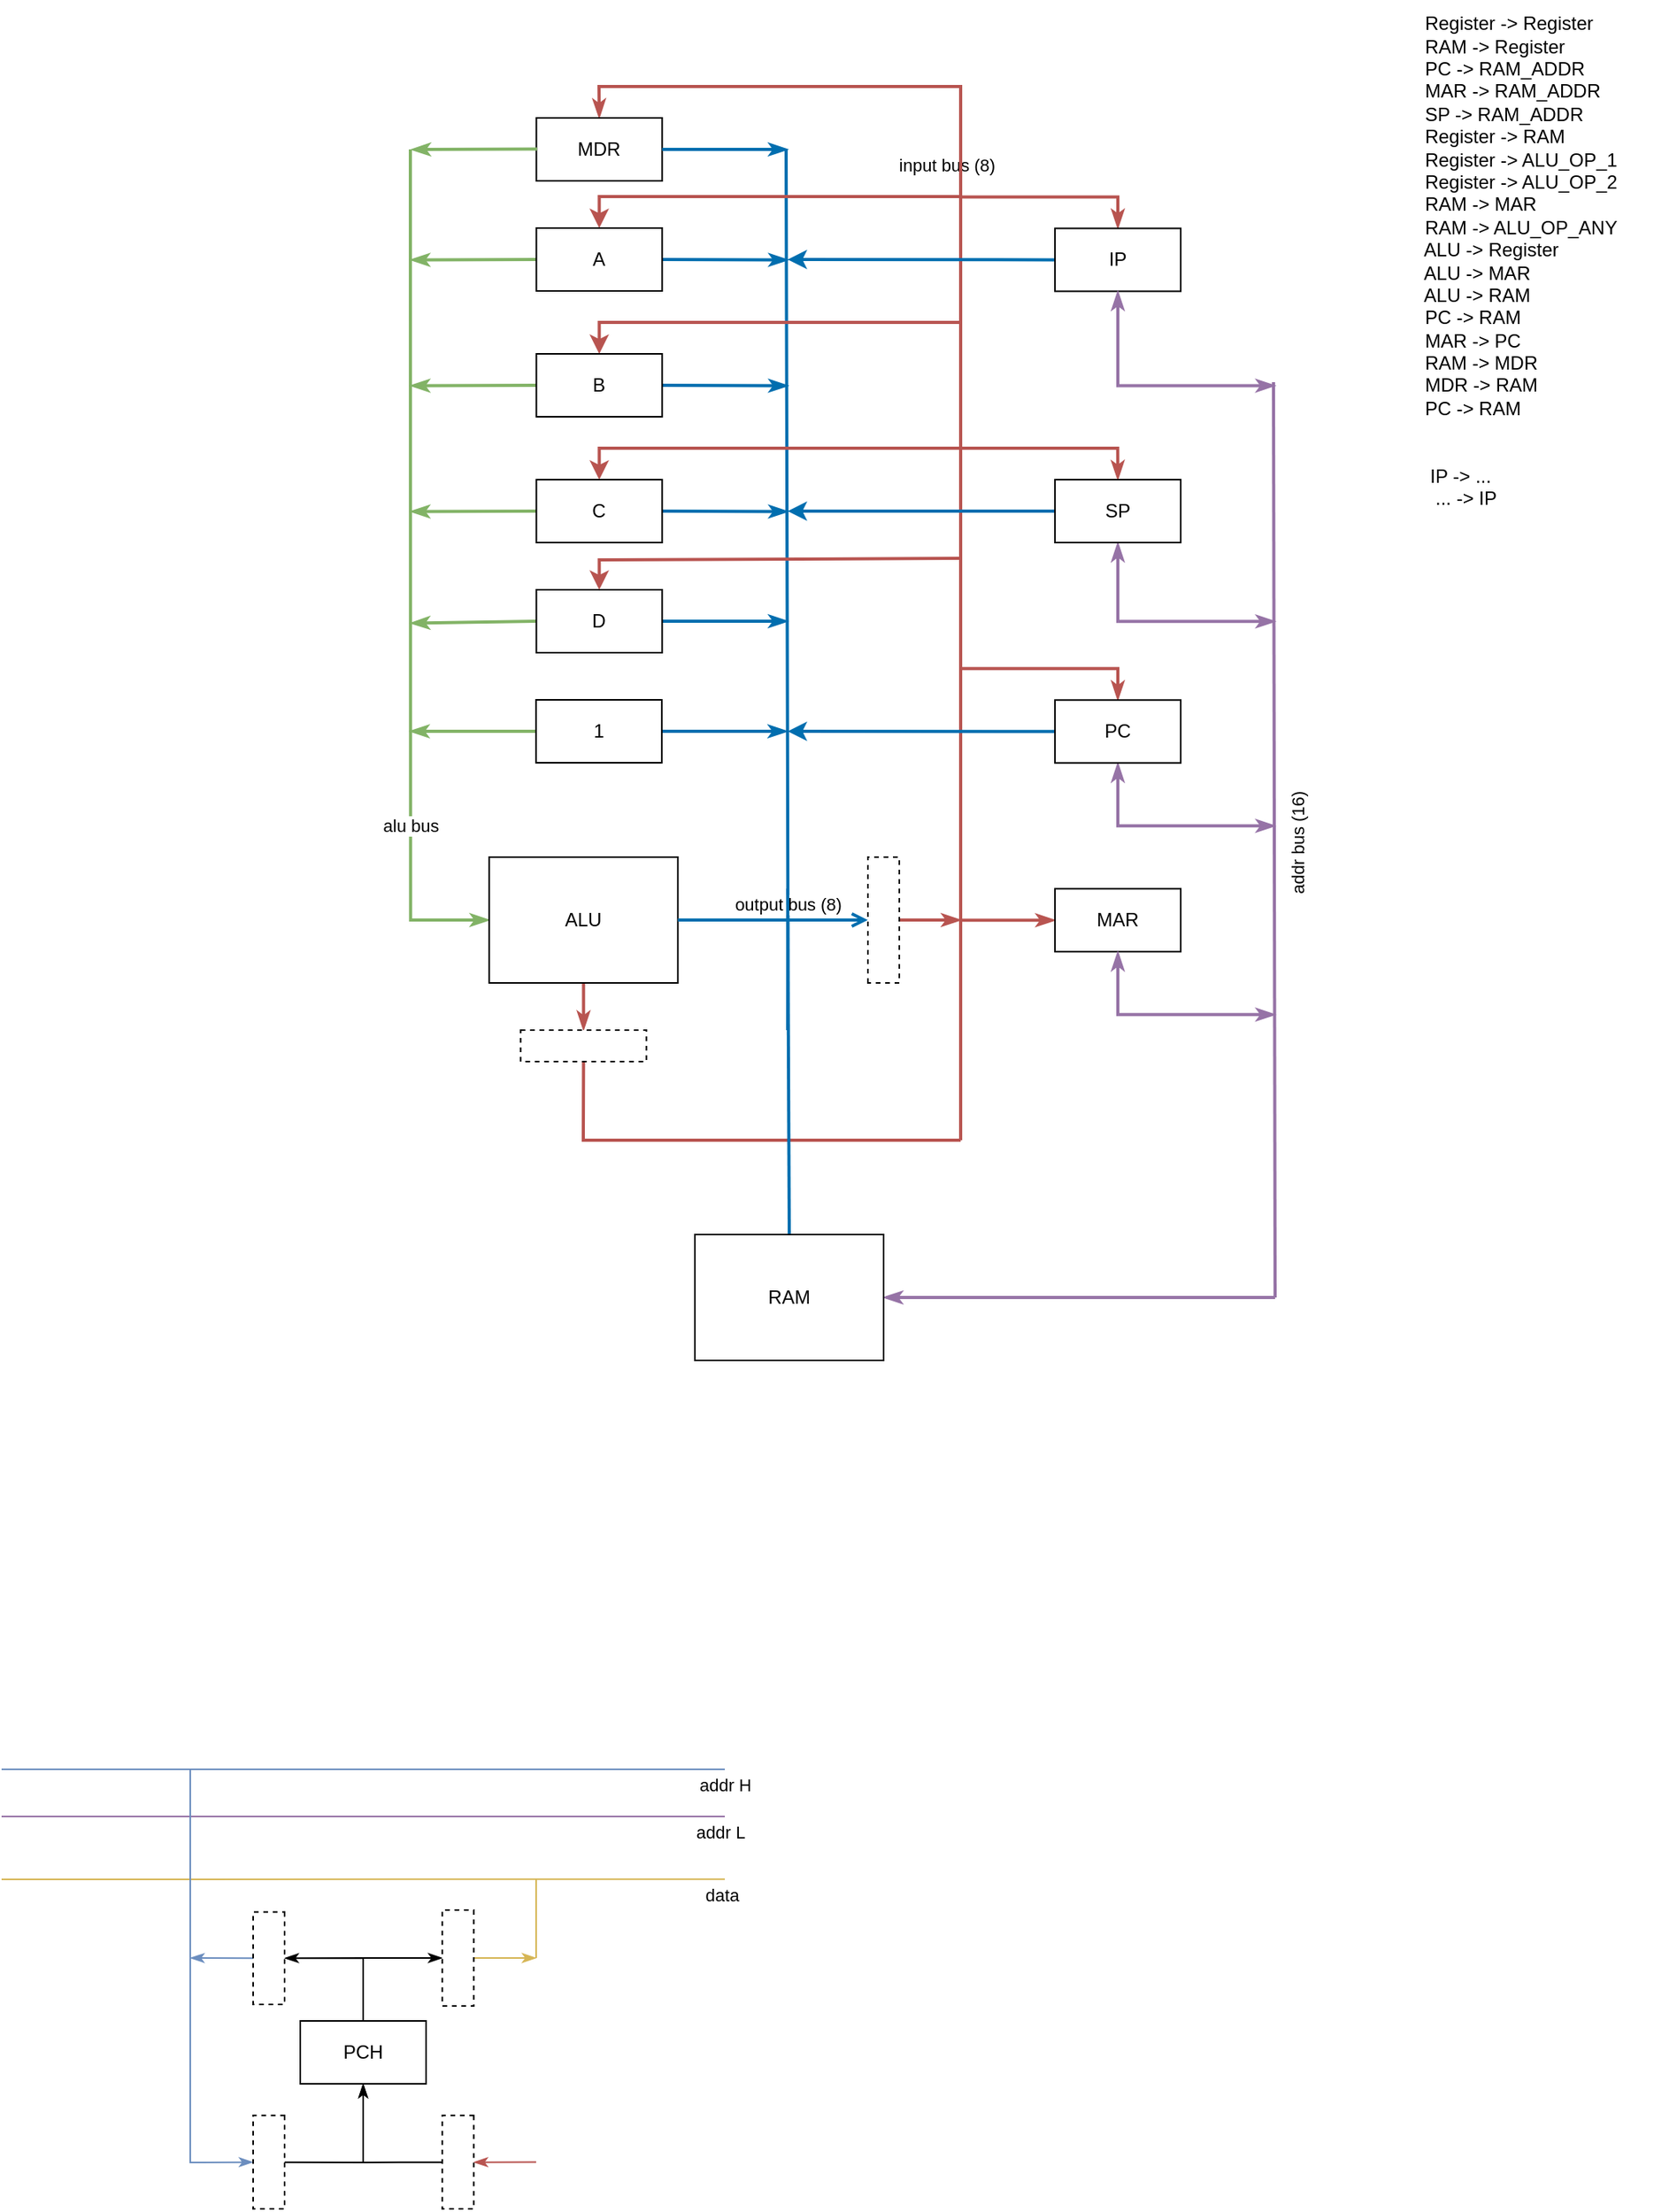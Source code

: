 <mxfile>
    <diagram id="ETKt579bIk2jOSbxSD9Q" name="Page-1">
        <mxGraphModel dx="1624" dy="-814" grid="0" gridSize="10" guides="1" tooltips="1" connect="1" arrows="1" fold="1" page="0" pageScale="1" pageWidth="850" pageHeight="1100" math="0" shadow="0">
            <root>
                <mxCell id="0"/>
                <mxCell id="1" parent="0"/>
                <mxCell id="262" style="edgeStyle=none;html=1;exitX=0.5;exitY=1;exitDx=0;exitDy=0;entryX=0.5;entryY=0;entryDx=0;entryDy=0;startArrow=none;startFill=0;endArrow=classicThin;endFill=1;fillColor=#f8cecc;strokeColor=#b85450;strokeWidth=2;" parent="1" source="269" target="286" edge="1">
                    <mxGeometry relative="1" as="geometry"/>
                </mxCell>
                <mxCell id="263" style="edgeStyle=none;html=1;exitX=0;exitY=0.5;exitDx=0;exitDy=0;startArrow=classicThin;startFill=1;endArrow=none;endFill=0;fillColor=#d5e8d4;strokeColor=#82b366;strokeWidth=2;rounded=0;" parent="1" source="269" edge="1">
                    <mxGeometry relative="1" as="geometry">
                        <mxPoint x="100" y="2070" as="targetPoint"/>
                        <Array as="points">
                            <mxPoint x="100.16" y="2560"/>
                        </Array>
                    </mxGeometry>
                </mxCell>
                <mxCell id="264" value="alu bus" style="edgeLabel;html=1;align=center;verticalAlign=middle;resizable=0;points=[];" parent="263" vertex="1" connectable="0">
                    <mxGeometry x="-0.5" y="1" relative="1" as="geometry">
                        <mxPoint x="1" y="25" as="offset"/>
                    </mxGeometry>
                </mxCell>
                <mxCell id="265" style="edgeStyle=none;html=1;startArrow=none;startFill=0;endArrow=none;endFill=0;rounded=0;strokeWidth=2;fillColor=#1ba1e2;strokeColor=#006EAF;" parent="1" edge="1">
                    <mxGeometry relative="1" as="geometry">
                        <mxPoint x="339" y="2070" as="targetPoint"/>
                        <Array as="points">
                            <mxPoint x="340.16" y="2560"/>
                        </Array>
                        <mxPoint x="340" y="2630" as="sourcePoint"/>
                    </mxGeometry>
                </mxCell>
                <mxCell id="266" value="output bus (8)" style="edgeLabel;html=1;align=center;verticalAlign=middle;resizable=0;points=[];" parent="265" vertex="1" connectable="0">
                    <mxGeometry x="-0.603" relative="1" as="geometry">
                        <mxPoint y="31" as="offset"/>
                    </mxGeometry>
                </mxCell>
                <mxCell id="269" value="ALU" style="rounded=0;whiteSpace=wrap;html=1;" parent="1" vertex="1">
                    <mxGeometry x="150.16" y="2520" width="120" height="80" as="geometry"/>
                </mxCell>
                <mxCell id="270" style="edgeStyle=none;html=1;exitX=0;exitY=0.5;exitDx=0;exitDy=0;startArrow=none;startFill=0;endArrow=classicThin;endFill=1;fillColor=#d5e8d4;strokeColor=#82b366;strokeWidth=2;" parent="1" source="273" edge="1">
                    <mxGeometry relative="1" as="geometry">
                        <mxPoint x="100.16" y="2300.261" as="targetPoint"/>
                    </mxGeometry>
                </mxCell>
                <mxCell id="271" style="edgeStyle=none;html=1;exitX=1;exitY=0.5;exitDx=0;exitDy=0;startArrow=none;startFill=0;endArrow=classicThin;endFill=1;strokeWidth=2;fillColor=#1ba1e2;strokeColor=#006EAF;" parent="1" source="273" edge="1">
                    <mxGeometry relative="1" as="geometry">
                        <mxPoint x="340.16" y="2300.261" as="targetPoint"/>
                    </mxGeometry>
                </mxCell>
                <mxCell id="272" style="edgeStyle=none;rounded=0;html=1;exitX=0.5;exitY=0;exitDx=0;exitDy=0;startArrow=classic;startFill=1;endArrow=none;endFill=0;fillColor=#f8cecc;strokeColor=#b85450;strokeWidth=2;" parent="1" source="273" edge="1">
                    <mxGeometry relative="1" as="geometry">
                        <mxPoint x="450" y="2260" as="targetPoint"/>
                        <Array as="points">
                            <mxPoint x="220.16" y="2260"/>
                        </Array>
                    </mxGeometry>
                </mxCell>
                <mxCell id="273" value="C" style="rounded=0;whiteSpace=wrap;html=1;" parent="1" vertex="1">
                    <mxGeometry x="180.16" y="2280" width="80" height="40" as="geometry"/>
                </mxCell>
                <mxCell id="274" style="edgeStyle=none;html=1;exitX=0;exitY=0.5;exitDx=0;exitDy=0;startArrow=none;startFill=0;endArrow=classicThin;endFill=1;fillColor=#d5e8d4;strokeColor=#82b366;strokeWidth=2;" parent="1" source="277" edge="1">
                    <mxGeometry relative="1" as="geometry">
                        <mxPoint x="100.16" y="2220.261" as="targetPoint"/>
                    </mxGeometry>
                </mxCell>
                <mxCell id="275" style="edgeStyle=none;html=1;exitX=1;exitY=0.5;exitDx=0;exitDy=0;startArrow=none;startFill=0;endArrow=classicThin;endFill=1;strokeWidth=2;fillColor=#1ba1e2;strokeColor=#006EAF;" parent="1" source="277" edge="1">
                    <mxGeometry relative="1" as="geometry">
                        <mxPoint x="340.16" y="2220.261" as="targetPoint"/>
                    </mxGeometry>
                </mxCell>
                <mxCell id="276" style="edgeStyle=none;rounded=0;html=1;exitX=0.5;exitY=0;exitDx=0;exitDy=0;startArrow=classic;startFill=1;endArrow=none;endFill=0;fillColor=#f8cecc;strokeColor=#b85450;strokeWidth=2;" parent="1" source="277" edge="1">
                    <mxGeometry relative="1" as="geometry">
                        <mxPoint x="450" y="2180" as="targetPoint"/>
                        <Array as="points">
                            <mxPoint x="220.16" y="2180"/>
                        </Array>
                    </mxGeometry>
                </mxCell>
                <mxCell id="277" value="B" style="rounded=0;whiteSpace=wrap;html=1;" parent="1" vertex="1">
                    <mxGeometry x="180.16" y="2200" width="80" height="40" as="geometry"/>
                </mxCell>
                <mxCell id="278" style="edgeStyle=none;html=1;exitX=0;exitY=0.5;exitDx=0;exitDy=0;startArrow=none;startFill=0;endArrow=classicThin;endFill=1;fillColor=#d5e8d4;strokeColor=#82b366;strokeWidth=2;" parent="1" source="281" edge="1">
                    <mxGeometry relative="1" as="geometry">
                        <mxPoint x="100.16" y="2140.261" as="targetPoint"/>
                    </mxGeometry>
                </mxCell>
                <mxCell id="279" style="edgeStyle=none;html=1;exitX=1;exitY=0.5;exitDx=0;exitDy=0;startArrow=none;startFill=0;endArrow=classicThin;endFill=1;strokeWidth=2;fillColor=#1ba1e2;strokeColor=#006EAF;" parent="1" source="281" edge="1">
                    <mxGeometry relative="1" as="geometry">
                        <mxPoint x="340.16" y="2140.261" as="targetPoint"/>
                    </mxGeometry>
                </mxCell>
                <mxCell id="280" style="edgeStyle=none;rounded=0;html=1;exitX=0.5;exitY=0;exitDx=0;exitDy=0;startArrow=classic;startFill=1;endArrow=none;endFill=0;fillColor=#f8cecc;strokeColor=#b85450;strokeWidth=2;" parent="1" source="281" edge="1">
                    <mxGeometry relative="1" as="geometry">
                        <mxPoint x="450" y="2100" as="targetPoint"/>
                        <Array as="points">
                            <mxPoint x="220.16" y="2100"/>
                        </Array>
                    </mxGeometry>
                </mxCell>
                <mxCell id="281" value="A" style="rounded=0;whiteSpace=wrap;html=1;" parent="1" vertex="1">
                    <mxGeometry x="180.16" y="2120" width="80" height="40" as="geometry"/>
                </mxCell>
                <mxCell id="285" style="edgeStyle=none;rounded=0;html=1;exitX=0.5;exitY=1;exitDx=0;exitDy=0;startArrow=none;startFill=0;endArrow=none;endFill=0;fillColor=#f8cecc;strokeColor=#b85450;strokeWidth=2;" parent="1" source="286" edge="1">
                    <mxGeometry relative="1" as="geometry">
                        <mxPoint x="450" y="2700" as="targetPoint"/>
                        <Array as="points">
                            <mxPoint x="210" y="2700"/>
                        </Array>
                    </mxGeometry>
                </mxCell>
                <mxCell id="286" value="" style="rounded=0;whiteSpace=wrap;html=1;dashed=1;" parent="1" vertex="1">
                    <mxGeometry x="170.16" y="2630" width="80" height="20" as="geometry"/>
                </mxCell>
                <mxCell id="287" style="edgeStyle=none;html=1;startArrow=none;startFill=0;endArrow=none;endFill=0;strokeWidth=2;exitX=0.5;exitY=0;exitDx=0;exitDy=0;fillColor=#1ba1e2;strokeColor=#006EAF;" parent="1" source="289" edge="1">
                    <mxGeometry relative="1" as="geometry">
                        <mxPoint x="340" y="2540" as="targetPoint"/>
                        <mxPoint x="459" y="2671" as="sourcePoint"/>
                    </mxGeometry>
                </mxCell>
                <mxCell id="288" style="edgeStyle=none;rounded=0;html=1;exitX=1;exitY=0.5;exitDx=0;exitDy=0;strokeWidth=2;startArrow=classicThin;startFill=1;endArrow=none;endFill=0;fillColor=#e1d5e7;strokeColor=#9673a6;" parent="1" source="289" edge="1">
                    <mxGeometry relative="1" as="geometry">
                        <mxPoint x="650" y="2800" as="targetPoint"/>
                        <mxPoint x="451" y="2910" as="sourcePoint"/>
                    </mxGeometry>
                </mxCell>
                <mxCell id="289" value="RAM" style="rounded=0;whiteSpace=wrap;html=1;" parent="1" vertex="1">
                    <mxGeometry x="281.0" y="2760" width="120" height="80" as="geometry"/>
                </mxCell>
                <mxCell id="290" style="edgeStyle=none;html=1;exitX=0;exitY=0.5;exitDx=0;exitDy=0;startArrow=none;startFill=0;endArrow=classicThin;endFill=1;fillColor=#d5e8d4;strokeColor=#82b366;strokeWidth=2;" parent="1" source="292" edge="1">
                    <mxGeometry relative="1" as="geometry">
                        <mxPoint x="99.76" y="2440" as="targetPoint"/>
                    </mxGeometry>
                </mxCell>
                <mxCell id="291" style="edgeStyle=none;html=1;exitX=1;exitY=0.5;exitDx=0;exitDy=0;startArrow=none;startFill=0;endArrow=classicThin;endFill=1;strokeWidth=2;fillColor=#1ba1e2;strokeColor=#006EAF;" parent="1" source="292" edge="1">
                    <mxGeometry relative="1" as="geometry">
                        <mxPoint x="339.76" y="2440" as="targetPoint"/>
                    </mxGeometry>
                </mxCell>
                <mxCell id="292" value="1" style="rounded=0;whiteSpace=wrap;html=1;" parent="1" vertex="1">
                    <mxGeometry x="179.92" y="2420" width="80" height="40" as="geometry"/>
                </mxCell>
                <mxCell id="293" value="" style="endArrow=none;html=1;rounded=0;fillColor=#f8cecc;strokeColor=#b85450;strokeWidth=2;" parent="1" edge="1">
                    <mxGeometry width="50" height="50" relative="1" as="geometry">
                        <mxPoint x="450" y="2700" as="sourcePoint"/>
                        <mxPoint x="450" y="2100" as="targetPoint"/>
                    </mxGeometry>
                </mxCell>
                <mxCell id="391" value="input bus (8)" style="edgeLabel;html=1;align=center;verticalAlign=middle;resizable=0;points=[];" parent="293" vertex="1" connectable="0">
                    <mxGeometry x="0.837" y="-1" relative="1" as="geometry">
                        <mxPoint x="-10" y="-69" as="offset"/>
                    </mxGeometry>
                </mxCell>
                <mxCell id="298" style="edgeStyle=none;html=1;exitX=0;exitY=0.5;exitDx=0;exitDy=0;startArrow=none;startFill=0;endArrow=classicThin;endFill=1;fillColor=#d5e8d4;strokeColor=#82b366;strokeWidth=2;" parent="1" source="300" edge="1">
                    <mxGeometry relative="1" as="geometry">
                        <mxPoint x="100.16" y="2371.261" as="targetPoint"/>
                    </mxGeometry>
                </mxCell>
                <mxCell id="299" style="edgeStyle=none;html=1;exitX=1;exitY=0.5;exitDx=0;exitDy=0;startArrow=none;startFill=0;endArrow=classicThin;endFill=1;strokeWidth=2;fillColor=#1ba1e2;strokeColor=#006EAF;" parent="1" source="300" edge="1">
                    <mxGeometry relative="1" as="geometry">
                        <mxPoint x="340" y="2370" as="targetPoint"/>
                    </mxGeometry>
                </mxCell>
                <mxCell id="300" value="D" style="rounded=0;whiteSpace=wrap;html=1;" parent="1" vertex="1">
                    <mxGeometry x="180.16" y="2350" width="80" height="40" as="geometry"/>
                </mxCell>
                <mxCell id="301" style="edgeStyle=none;rounded=0;html=1;startArrow=classic;startFill=1;endArrow=none;endFill=0;fillColor=#f8cecc;strokeColor=#b85450;strokeWidth=2;exitX=0.5;exitY=0;exitDx=0;exitDy=0;" parent="1" source="300" edge="1">
                    <mxGeometry relative="1" as="geometry">
                        <mxPoint x="450" y="2330" as="targetPoint"/>
                        <Array as="points">
                            <mxPoint x="220.16" y="2331"/>
                        </Array>
                        <mxPoint x="218.16" y="2351" as="sourcePoint"/>
                    </mxGeometry>
                </mxCell>
                <mxCell id="303" style="edgeStyle=none;rounded=0;html=1;strokeWidth=2;fillColor=#e1d5e7;strokeColor=#9673a6;exitX=0.5;exitY=1;exitDx=0;exitDy=0;startArrow=classicThin;startFill=1;endArrow=classicThin;endFill=1;" parent="1" source="304" edge="1">
                    <mxGeometry relative="1" as="geometry">
                        <mxPoint x="650" y="2500.13" as="targetPoint"/>
                        <mxPoint x="209.74" y="2500.13" as="sourcePoint"/>
                        <Array as="points">
                            <mxPoint x="550" y="2500.13"/>
                        </Array>
                    </mxGeometry>
                </mxCell>
                <mxCell id="366" style="edgeStyle=none;rounded=0;html=1;startArrow=classicThin;startFill=1;endArrow=none;endFill=0;strokeWidth=2;fillColor=#f8cecc;strokeColor=#b85450;exitX=0.5;exitY=0;exitDx=0;exitDy=0;" parent="1" source="304" edge="1">
                    <mxGeometry relative="1" as="geometry">
                        <mxPoint x="451.0" y="2400.13" as="targetPoint"/>
                        <mxPoint x="530.58" y="2390.13" as="sourcePoint"/>
                        <Array as="points">
                            <mxPoint x="550" y="2400.13"/>
                        </Array>
                    </mxGeometry>
                </mxCell>
                <mxCell id="406" style="edgeStyle=none;html=1;exitX=0;exitY=0.5;exitDx=0;exitDy=0;strokeWidth=2;fillColor=#1ba1e2;strokeColor=#006EAF;" parent="1" source="304" edge="1">
                    <mxGeometry relative="1" as="geometry">
                        <mxPoint x="340" y="2440" as="targetPoint"/>
                    </mxGeometry>
                </mxCell>
                <mxCell id="304" value="PC" style="rounded=0;whiteSpace=wrap;html=1;" parent="1" vertex="1">
                    <mxGeometry x="510.0" y="2420.13" width="80" height="40" as="geometry"/>
                </mxCell>
                <mxCell id="310" value="addr bus (16)" style="edgeLabel;html=1;align=center;verticalAlign=middle;resizable=0;points=[];rotation=-90;" parent="1" vertex="1" connectable="0">
                    <mxGeometry x="663.999" y="2511.129" as="geometry"/>
                </mxCell>
                <mxCell id="328" value="" style="endArrow=none;html=1;rounded=0;strokeWidth=2;fillColor=#e1d5e7;strokeColor=#9673a6;" parent="1" edge="1">
                    <mxGeometry width="50" height="50" relative="1" as="geometry">
                        <mxPoint x="650" y="2800" as="sourcePoint"/>
                        <mxPoint x="649" y="2218" as="targetPoint"/>
                    </mxGeometry>
                </mxCell>
                <mxCell id="340" style="edgeStyle=none;html=1;exitX=0.5;exitY=0;exitDx=0;exitDy=0;entryX=0.5;entryY=0;entryDx=0;entryDy=0;startArrow=none;startFill=0;endArrow=classicThin;endFill=1;rounded=0;" parent="1" source="329" target="338" edge="1">
                    <mxGeometry relative="1" as="geometry">
                        <Array as="points">
                            <mxPoint x="70" y="3220"/>
                        </Array>
                    </mxGeometry>
                </mxCell>
                <mxCell id="341" style="edgeStyle=none;rounded=0;html=1;exitX=0.5;exitY=0;exitDx=0;exitDy=0;entryX=0.5;entryY=1;entryDx=0;entryDy=0;startArrow=none;startFill=0;endArrow=classicThin;endFill=1;" parent="1" source="329" target="339" edge="1">
                    <mxGeometry relative="1" as="geometry">
                        <Array as="points">
                            <mxPoint x="70" y="3220"/>
                        </Array>
                    </mxGeometry>
                </mxCell>
                <mxCell id="351" style="edgeStyle=none;rounded=0;html=1;exitX=0.5;exitY=1;exitDx=0;exitDy=0;entryX=0.5;entryY=0;entryDx=0;entryDy=0;startArrow=classicThin;startFill=1;endArrow=none;endFill=0;" parent="1" source="329" target="348" edge="1">
                    <mxGeometry relative="1" as="geometry">
                        <Array as="points">
                            <mxPoint x="70" y="3350"/>
                        </Array>
                    </mxGeometry>
                </mxCell>
                <mxCell id="352" style="edgeStyle=none;rounded=0;html=1;exitX=0.5;exitY=1;exitDx=0;exitDy=0;entryX=0.5;entryY=1;entryDx=0;entryDy=0;startArrow=classicThin;startFill=1;endArrow=none;endFill=0;" parent="1" source="329" target="349" edge="1">
                    <mxGeometry relative="1" as="geometry">
                        <Array as="points">
                            <mxPoint x="70" y="3350"/>
                        </Array>
                    </mxGeometry>
                </mxCell>
                <mxCell id="329" value="PCH" style="rounded=0;whiteSpace=wrap;html=1;" parent="1" vertex="1">
                    <mxGeometry x="30" y="3260" width="80" height="40" as="geometry"/>
                </mxCell>
                <mxCell id="331" value="" style="endArrow=none;html=1;fillColor=#fff2cc;strokeColor=#d6b656;" parent="1" edge="1">
                    <mxGeometry width="50" height="50" relative="1" as="geometry">
                        <mxPoint x="-160" y="3170" as="sourcePoint"/>
                        <mxPoint x="300" y="3169.83" as="targetPoint"/>
                    </mxGeometry>
                </mxCell>
                <mxCell id="343" value="data" style="edgeLabel;html=1;align=center;verticalAlign=middle;resizable=0;points=[];" parent="331" vertex="1" connectable="0">
                    <mxGeometry x="0.958" y="-2" relative="1" as="geometry">
                        <mxPoint x="7" y="8" as="offset"/>
                    </mxGeometry>
                </mxCell>
                <mxCell id="335" value="" style="endArrow=none;html=1;fillColor=#e1d5e7;strokeColor=#9673a6;" parent="1" edge="1">
                    <mxGeometry width="50" height="50" relative="1" as="geometry">
                        <mxPoint x="-160" y="3130" as="sourcePoint"/>
                        <mxPoint x="300" y="3130" as="targetPoint"/>
                    </mxGeometry>
                </mxCell>
                <mxCell id="344" value="addr L" style="edgeLabel;html=1;align=center;verticalAlign=middle;resizable=0;points=[];" parent="335" vertex="1" connectable="0">
                    <mxGeometry x="0.942" y="1" relative="1" as="geometry">
                        <mxPoint x="10" y="11" as="offset"/>
                    </mxGeometry>
                </mxCell>
                <mxCell id="337" value="" style="endArrow=none;html=1;fillColor=#dae8fc;strokeColor=#6c8ebf;" parent="1" edge="1">
                    <mxGeometry width="50" height="50" relative="1" as="geometry">
                        <mxPoint x="-160" y="3100" as="sourcePoint"/>
                        <mxPoint x="300" y="3100" as="targetPoint"/>
                    </mxGeometry>
                </mxCell>
                <mxCell id="362" style="edgeStyle=none;rounded=0;html=1;exitX=0.5;exitY=1;exitDx=0;exitDy=0;startArrow=none;startFill=0;endArrow=classicThin;endFill=1;fillColor=#dae8fc;strokeColor=#6c8ebf;" parent="1" source="338" edge="1">
                    <mxGeometry relative="1" as="geometry">
                        <mxPoint x="-40" y="3220" as="targetPoint"/>
                    </mxGeometry>
                </mxCell>
                <mxCell id="338" value="" style="rounded=0;whiteSpace=wrap;html=1;rotation=90;dashed=1;" parent="1" vertex="1">
                    <mxGeometry x="-19.37" y="3210.13" width="58.76" height="20" as="geometry"/>
                </mxCell>
                <mxCell id="363" style="edgeStyle=none;rounded=0;html=1;exitX=0.5;exitY=0;exitDx=0;exitDy=0;startArrow=none;startFill=0;endArrow=classicThin;endFill=1;fillColor=#fff2cc;strokeColor=#d6b656;" parent="1" source="339" edge="1">
                    <mxGeometry relative="1" as="geometry">
                        <mxPoint x="180" y="3220" as="targetPoint"/>
                    </mxGeometry>
                </mxCell>
                <mxCell id="339" value="" style="rounded=0;whiteSpace=wrap;html=1;rotation=90;dashed=1;" parent="1" vertex="1">
                    <mxGeometry x="99.76" y="3210" width="61.1" height="20" as="geometry"/>
                </mxCell>
                <mxCell id="345" value="addr H" style="edgeLabel;html=1;align=center;verticalAlign=middle;resizable=0;points=[];" parent="1" vertex="1" connectable="0">
                    <mxGeometry x="300.003" y="3110" as="geometry"/>
                </mxCell>
                <mxCell id="354" style="edgeStyle=none;rounded=0;html=1;exitX=0.5;exitY=1;exitDx=0;exitDy=0;startArrow=classicThin;startFill=1;endArrow=none;endFill=0;fillColor=#dae8fc;strokeColor=#6c8ebf;" parent="1" source="348" edge="1">
                    <mxGeometry relative="1" as="geometry">
                        <mxPoint x="-40" y="3100" as="targetPoint"/>
                        <Array as="points">
                            <mxPoint x="-40" y="3350"/>
                        </Array>
                    </mxGeometry>
                </mxCell>
                <mxCell id="348" value="" style="rounded=0;whiteSpace=wrap;html=1;rotation=90;dashed=1;" parent="1" vertex="1">
                    <mxGeometry x="-19.68" y="3339.82" width="59.38" height="20" as="geometry"/>
                </mxCell>
                <mxCell id="365" style="edgeStyle=none;rounded=0;html=1;exitX=0.5;exitY=0;exitDx=0;exitDy=0;startArrow=classicThin;startFill=1;endArrow=none;endFill=0;fillColor=#f8cecc;strokeColor=#b85450;" parent="1" source="349" edge="1">
                    <mxGeometry relative="1" as="geometry">
                        <mxPoint x="180" y="3349.789" as="targetPoint"/>
                    </mxGeometry>
                </mxCell>
                <mxCell id="349" value="" style="rounded=0;whiteSpace=wrap;html=1;rotation=90;dashed=1;" parent="1" vertex="1">
                    <mxGeometry x="100.62" y="3339.82" width="59.38" height="20" as="geometry"/>
                </mxCell>
                <mxCell id="371" style="edgeStyle=none;rounded=0;html=1;strokeWidth=2;fillColor=#e1d5e7;strokeColor=#9673a6;exitX=0.5;exitY=1;exitDx=0;exitDy=0;startArrow=classicThin;startFill=1;endArrow=classicThin;endFill=1;" parent="1" source="373" edge="1">
                    <mxGeometry relative="1" as="geometry">
                        <mxPoint x="650" y="2370.13" as="targetPoint"/>
                        <mxPoint x="209.69" y="2370.13" as="sourcePoint"/>
                        <Array as="points">
                            <mxPoint x="550" y="2370.13"/>
                        </Array>
                    </mxGeometry>
                </mxCell>
                <mxCell id="372" style="edgeStyle=none;rounded=0;html=1;startArrow=classicThin;startFill=1;endArrow=none;endFill=0;strokeWidth=2;fillColor=#f8cecc;strokeColor=#b85450;exitX=0.5;exitY=0;exitDx=0;exitDy=0;" parent="1" source="373" edge="1">
                    <mxGeometry relative="1" as="geometry">
                        <mxPoint x="449.89" y="2260" as="targetPoint"/>
                        <mxPoint x="589.84" y="2250" as="sourcePoint"/>
                        <Array as="points">
                            <mxPoint x="549.89" y="2260"/>
                        </Array>
                    </mxGeometry>
                </mxCell>
                <mxCell id="407" style="edgeStyle=none;html=1;exitX=0;exitY=0.5;exitDx=0;exitDy=0;strokeWidth=2;fillColor=#1ba1e2;strokeColor=#006EAF;" parent="1" source="373" edge="1">
                    <mxGeometry relative="1" as="geometry">
                        <mxPoint x="340" y="2300" as="targetPoint"/>
                    </mxGeometry>
                </mxCell>
                <mxCell id="373" value="SP" style="rounded=0;whiteSpace=wrap;html=1;" parent="1" vertex="1">
                    <mxGeometry x="510.0" y="2280" width="80" height="40" as="geometry"/>
                </mxCell>
                <mxCell id="385" style="edgeStyle=none;rounded=0;html=1;exitX=0;exitY=0.5;exitDx=0;exitDy=0;strokeWidth=2;startArrow=classicThin;startFill=1;endArrow=none;endFill=0;fillColor=#f8cecc;strokeColor=#b85450;" parent="1" source="375" edge="1">
                    <mxGeometry relative="1" as="geometry">
                        <mxPoint x="450" y="2560.13" as="targetPoint"/>
                    </mxGeometry>
                </mxCell>
                <mxCell id="375" value="MAR" style="rounded=0;whiteSpace=wrap;html=1;" parent="1" vertex="1">
                    <mxGeometry x="510" y="2540.13" width="80" height="40" as="geometry"/>
                </mxCell>
                <mxCell id="376" style="edgeStyle=none;rounded=0;html=1;strokeWidth=2;fillColor=#e1d5e7;strokeColor=#9673a6;startArrow=classicThin;startFill=1;endArrow=classicThin;endFill=1;" parent="1" source="375" edge="1">
                    <mxGeometry relative="1" as="geometry">
                        <mxPoint x="650" y="2620.13" as="targetPoint"/>
                        <mxPoint x="491.58" y="2580.13" as="sourcePoint"/>
                        <Array as="points">
                            <mxPoint x="550" y="2620.13"/>
                        </Array>
                    </mxGeometry>
                </mxCell>
                <mxCell id="386" style="edgeStyle=none;rounded=0;html=1;exitX=0.5;exitY=0;exitDx=0;exitDy=0;strokeWidth=2;startArrow=classicThin;startFill=1;endArrow=none;endFill=0;fillColor=#f8cecc;strokeColor=#b85450;" parent="1" source="379" edge="1">
                    <mxGeometry relative="1" as="geometry">
                        <mxPoint x="450" y="2100" as="targetPoint"/>
                        <Array as="points">
                            <mxPoint x="220" y="2030"/>
                            <mxPoint x="450" y="2030"/>
                        </Array>
                    </mxGeometry>
                </mxCell>
                <mxCell id="379" value="MDR" style="rounded=0;whiteSpace=wrap;html=1;" parent="1" vertex="1">
                    <mxGeometry x="180.16" y="2050" width="80" height="40" as="geometry"/>
                </mxCell>
                <mxCell id="389" style="edgeStyle=none;rounded=0;html=1;strokeWidth=2;startArrow=none;startFill=0;endArrow=none;endFill=0;entryX=1;entryY=0.5;entryDx=0;entryDy=0;fillColor=#1ba1e2;strokeColor=#006EAF;" parent="1" target="269" edge="1">
                    <mxGeometry relative="1" as="geometry">
                        <mxPoint x="340" y="2560.095" as="targetPoint"/>
                        <mxPoint x="340" y="2560" as="sourcePoint"/>
                    </mxGeometry>
                </mxCell>
                <mxCell id="390" style="edgeStyle=none;rounded=0;html=1;exitX=0.5;exitY=1;exitDx=0;exitDy=0;strokeWidth=2;startArrow=none;startFill=0;endArrow=classicThin;endFill=1;fillColor=#f8cecc;strokeColor=#b85450;" parent="1" source="388" edge="1">
                    <mxGeometry relative="1" as="geometry">
                        <mxPoint x="450" y="2560" as="targetPoint"/>
                    </mxGeometry>
                </mxCell>
                <mxCell id="394" style="edgeStyle=none;rounded=0;html=1;exitX=0.5;exitY=0;exitDx=0;exitDy=0;strokeWidth=2;startArrow=open;startFill=0;endArrow=none;endFill=0;fillColor=#1ba1e2;strokeColor=#006EAF;" parent="1" edge="1">
                    <mxGeometry relative="1" as="geometry">
                        <mxPoint x="340" y="2560" as="targetPoint"/>
                        <mxPoint x="391.0" y="2560" as="sourcePoint"/>
                    </mxGeometry>
                </mxCell>
                <mxCell id="388" value="" style="rounded=0;whiteSpace=wrap;html=1;dashed=1;rotation=-90;" parent="1" vertex="1">
                    <mxGeometry x="361" y="2550" width="80" height="20" as="geometry"/>
                </mxCell>
                <mxCell id="393" style="edgeStyle=none;html=1;exitX=1;exitY=0.5;exitDx=0;exitDy=0;startArrow=none;startFill=0;endArrow=classicThin;endFill=1;strokeWidth=2;fillColor=#1ba1e2;strokeColor=#006EAF;" parent="1" source="379" edge="1">
                    <mxGeometry relative="1" as="geometry">
                        <mxPoint x="340" y="2070" as="targetPoint"/>
                        <mxPoint x="270.16" y="2150" as="sourcePoint"/>
                    </mxGeometry>
                </mxCell>
                <mxCell id="405" value="&lt;span style=&quot;font-size: 14px;&quot;&gt;&lt;br&gt;&lt;/span&gt;" style="edgeLabel;html=1;align=center;verticalAlign=middle;resizable=0;points=[];" parent="393" vertex="1" connectable="0">
                    <mxGeometry x="-0.127" y="-1" relative="1" as="geometry">
                        <mxPoint as="offset"/>
                    </mxGeometry>
                </mxCell>
                <mxCell id="397" value="&lt;div style=&quot;color: rgb(93, 93, 95); background-color: rgb(235, 238, 245); font-family: Monaco, Menlo, Monaco, &amp;quot;Courier New&amp;quot;, monospace; font-size: 16px; line-height: 32px;&quot;&gt;&lt;br&gt;&lt;/div&gt;" style="text;html=1;align=left;verticalAlign=middle;resizable=0;points=[];autosize=1;strokeColor=none;fillColor=none;" parent="1" vertex="1">
                    <mxGeometry x="730" y="2086" width="20" height="50" as="geometry"/>
                </mxCell>
                <mxCell id="398" value="" style="endArrow=none;html=1;fillColor=#fff2cc;strokeColor=#d6b656;" parent="1" edge="1">
                    <mxGeometry width="50" height="50" relative="1" as="geometry">
                        <mxPoint x="180" y="3220" as="sourcePoint"/>
                        <mxPoint x="180" y="3170" as="targetPoint"/>
                    </mxGeometry>
                </mxCell>
                <mxCell id="399" value="&lt;div&gt;&amp;nbsp; &amp;nbsp; Register -&amp;gt; Register&lt;/div&gt;&lt;div&gt;&amp;nbsp; &amp;nbsp; RAM -&amp;gt; Register&lt;/div&gt;&lt;div&gt;&amp;nbsp; &amp;nbsp; PC -&amp;gt; RAM_ADDR&lt;/div&gt;&lt;div&gt;&amp;nbsp; &amp;nbsp; MAR -&amp;gt; RAM_ADDR&lt;/div&gt;&lt;div&gt;&amp;nbsp; &amp;nbsp; SP -&amp;gt; RAM_ADDR&lt;/div&gt;&lt;div&gt;&amp;nbsp; &amp;nbsp; Register -&amp;gt; RAM&lt;/div&gt;&lt;div&gt;&amp;nbsp; &amp;nbsp; Register -&amp;gt; ALU_OP_1&lt;/div&gt;&lt;div&gt;&amp;nbsp; &amp;nbsp; Register -&amp;gt; ALU_OP_2&lt;/div&gt;&lt;div&gt;&amp;nbsp; &amp;nbsp; RAM -&amp;gt; MAR&lt;/div&gt;&lt;div&gt;&amp;nbsp; &amp;nbsp; RAM -&amp;gt; ALU_OP_ANY&lt;/div&gt;&lt;div&gt;&amp;nbsp; &amp;nbsp; ALU -&amp;gt; Register&lt;/div&gt;&lt;div&gt;&amp;nbsp; &amp;nbsp; ALU -&amp;gt; MAR&lt;/div&gt;&lt;div&gt;&amp;nbsp; &amp;nbsp; ALU -&amp;gt; RAM&lt;/div&gt;&lt;div&gt;&amp;nbsp; &amp;nbsp; PC -&amp;gt; RAM&lt;/div&gt;&lt;div&gt;&amp;nbsp; &amp;nbsp; MAR -&amp;gt; PC&lt;/div&gt;&lt;div&gt;&amp;nbsp; &amp;nbsp; RAM -&amp;gt; MDR&lt;/div&gt;&lt;div&gt;&amp;nbsp; &amp;nbsp; MDR -&amp;gt; RAM&lt;/div&gt;&lt;div&gt;&amp;nbsp; &amp;nbsp; PC -&amp;gt; RAM&lt;/div&gt;&lt;div&gt;&lt;br&gt;&lt;/div&gt;&lt;div&gt;&lt;br&gt;&lt;/div&gt;&lt;div&gt;&amp;nbsp; &amp;nbsp; &amp;nbsp;IP -&amp;gt; ...&lt;/div&gt;&lt;div&gt;&amp;nbsp; &amp;nbsp; &amp;nbsp; ... -&amp;gt; IP&lt;/div&gt;" style="text;html=1;align=left;verticalAlign=middle;resizable=0;points=[];autosize=1;strokeColor=none;fillColor=none;" parent="1" vertex="1">
                    <mxGeometry x="730" y="1975.5" width="160" height="330" as="geometry"/>
                </mxCell>
                <mxCell id="404" style="edgeStyle=none;html=1;exitX=0;exitY=0.5;exitDx=0;exitDy=0;startArrow=none;startFill=0;endArrow=classicThin;endFill=1;fillColor=#d5e8d4;strokeColor=#82b366;strokeWidth=2;" parent="1" edge="1">
                    <mxGeometry relative="1" as="geometry">
                        <mxPoint x="100.62" y="2070.061" as="targetPoint"/>
                        <mxPoint x="180.62" y="2069.8" as="sourcePoint"/>
                    </mxGeometry>
                </mxCell>
                <mxCell id="410" style="edgeStyle=none;html=1;exitX=0;exitY=0.5;exitDx=0;exitDy=0;strokeWidth=2;fillColor=#1ba1e2;strokeColor=#006EAF;" edge="1" parent="1" source="408">
                    <mxGeometry relative="1" as="geometry">
                        <mxPoint x="340" y="2140" as="targetPoint"/>
                    </mxGeometry>
                </mxCell>
                <mxCell id="411" style="edgeStyle=none;html=1;exitX=0.5;exitY=0;exitDx=0;exitDy=0;strokeWidth=2;rounded=0;startArrow=classicThin;startFill=1;endArrow=none;endFill=0;fillColor=#f8cecc;strokeColor=#b85450;" edge="1" parent="1" source="408">
                    <mxGeometry relative="1" as="geometry">
                        <mxPoint x="450.0" y="2100.22" as="targetPoint"/>
                        <Array as="points">
                            <mxPoint x="550" y="2100.22"/>
                        </Array>
                    </mxGeometry>
                </mxCell>
                <mxCell id="408" value="IP" style="rounded=0;whiteSpace=wrap;html=1;" vertex="1" parent="1">
                    <mxGeometry x="510" y="2120.22" width="80" height="40" as="geometry"/>
                </mxCell>
                <mxCell id="409" style="edgeStyle=none;rounded=0;html=1;strokeWidth=2;fillColor=#e1d5e7;strokeColor=#9673a6;exitX=0.5;exitY=1;exitDx=0;exitDy=0;startArrow=classicThin;startFill=1;endArrow=classicThin;endFill=1;" edge="1" parent="1" source="408">
                    <mxGeometry relative="1" as="geometry">
                        <mxPoint x="650" y="2220.22" as="targetPoint"/>
                        <mxPoint x="560.0" y="2310.13" as="sourcePoint"/>
                        <Array as="points">
                            <mxPoint x="550" y="2220.22"/>
                        </Array>
                    </mxGeometry>
                </mxCell>
            </root>
        </mxGraphModel>
    </diagram>
</mxfile>
